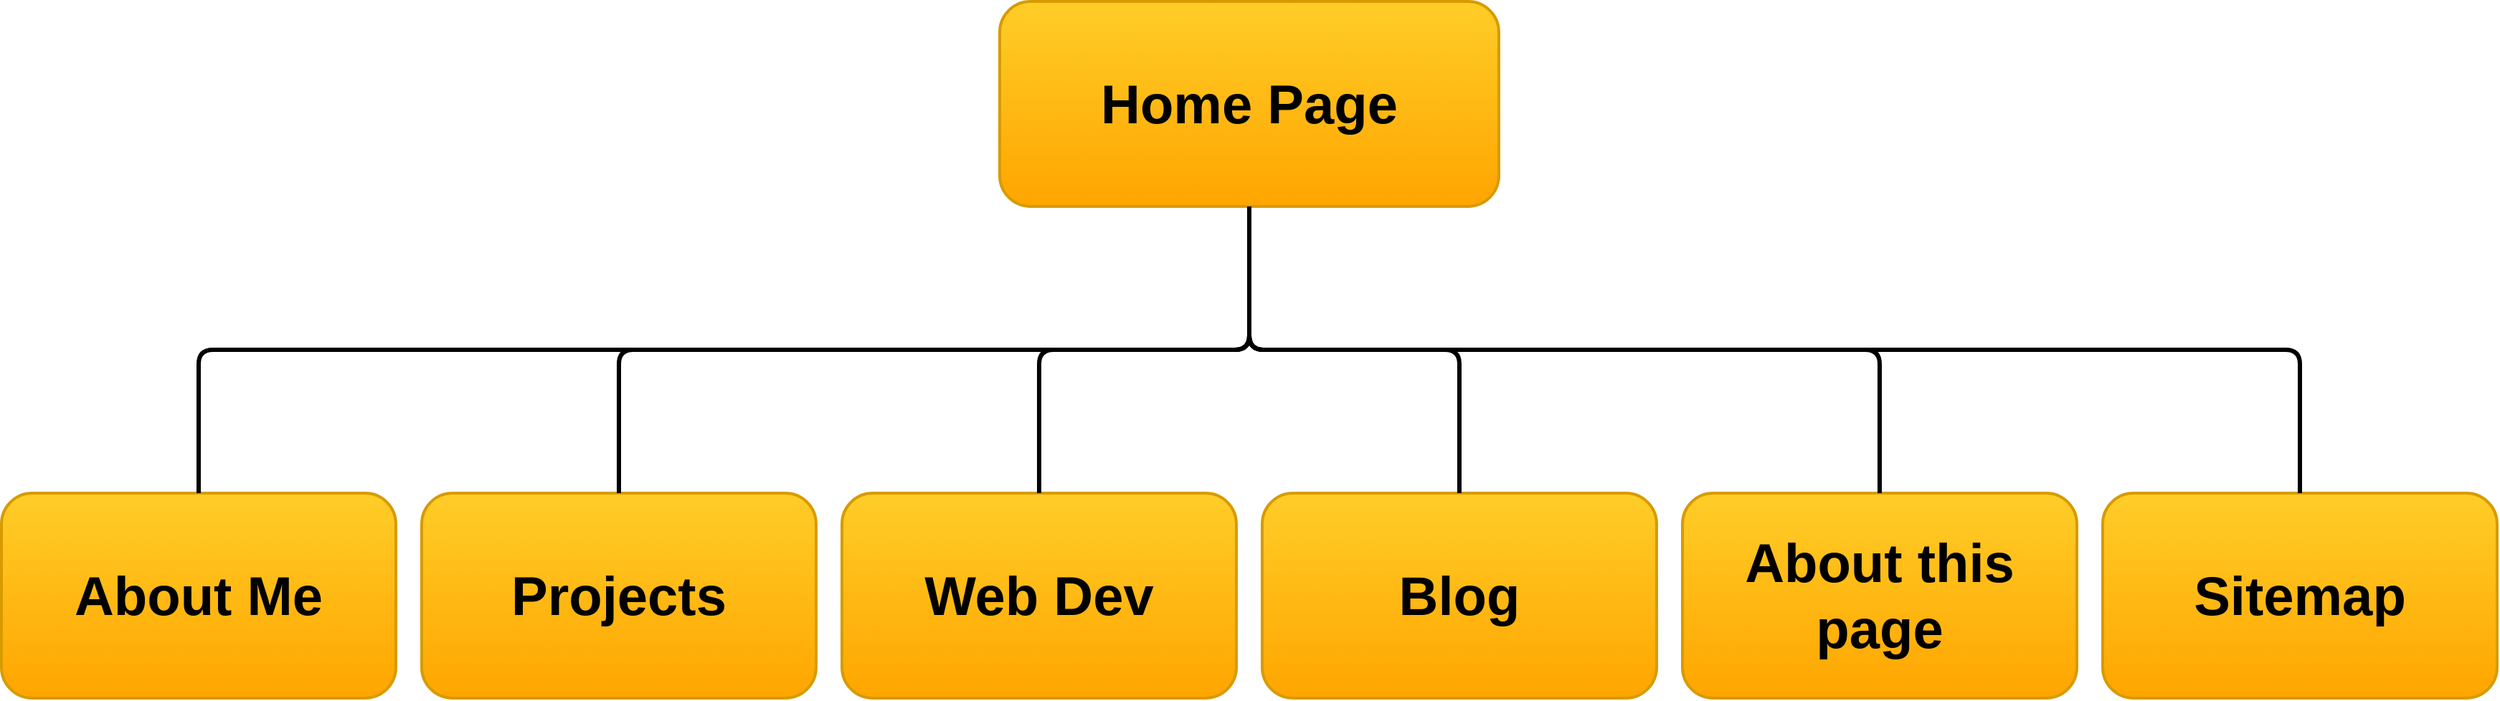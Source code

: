 <mxfile version="21.2.1" type="device">
  <diagram id="prtHgNgQTEPvFCAcTncT" name="Page-1">
    <mxGraphModel dx="2607" dy="1635" grid="0" gridSize="10" guides="1" tooltips="1" connect="1" arrows="1" fold="1" page="1" pageScale="1" pageWidth="1920" pageHeight="1200" math="0" shadow="0">
      <root>
        <mxCell id="0" />
        <mxCell id="1" parent="0" />
        <mxCell id="nR_s4A1I1_9NM_nJVrTo-2" value="&lt;font style=&quot;font-size: 38px;&quot;&gt;Home Page&lt;/font&gt;" style="rounded=1;whiteSpace=wrap;html=1;fillColor=#ffcd28;gradientColor=#ffa500;strokeColor=#d79b00;glass=0;shadow=0;fontStyle=1;strokeWidth=2;fontSize=38;" vertex="1" parent="1">
          <mxGeometry x="786" y="291" width="348" height="143" as="geometry" />
        </mxCell>
        <mxCell id="nR_s4A1I1_9NM_nJVrTo-48" value="&lt;font style=&quot;font-size: 38px;&quot;&gt;Web Dev&lt;/font&gt;" style="rounded=1;whiteSpace=wrap;html=1;fillColor=#ffcd28;gradientColor=#ffa500;strokeColor=#d79b00;glass=0;shadow=0;fontStyle=1;strokeWidth=2;fontSize=38;" vertex="1" parent="1">
          <mxGeometry x="676" y="634" width="275" height="143" as="geometry" />
        </mxCell>
        <mxCell id="nR_s4A1I1_9NM_nJVrTo-50" value="&lt;font style=&quot;font-size: 38px;&quot;&gt;Blog&lt;/font&gt;" style="rounded=1;whiteSpace=wrap;html=1;fillColor=#ffcd28;gradientColor=#ffa500;strokeColor=#d79b00;glass=0;shadow=0;fontStyle=1;strokeWidth=2;fontSize=38;" vertex="1" parent="1">
          <mxGeometry x="969" y="634" width="275" height="143" as="geometry" />
        </mxCell>
        <mxCell id="nR_s4A1I1_9NM_nJVrTo-51" value="&lt;font style=&quot;font-size: 38px;&quot;&gt;About this page&lt;/font&gt;" style="rounded=1;whiteSpace=wrap;html=1;fillColor=#ffcd28;gradientColor=#ffa500;strokeColor=#d79b00;glass=0;shadow=0;fontStyle=1;strokeWidth=2;fontSize=38;" vertex="1" parent="1">
          <mxGeometry x="1262" y="634" width="275" height="143" as="geometry" />
        </mxCell>
        <mxCell id="nR_s4A1I1_9NM_nJVrTo-52" value="&lt;font style=&quot;font-size: 38px;&quot;&gt;Sitemap&lt;/font&gt;" style="rounded=1;whiteSpace=wrap;html=1;fillColor=#ffcd28;gradientColor=#ffa500;strokeColor=#d79b00;glass=0;shadow=0;fontStyle=1;strokeWidth=2;fontSize=38;" vertex="1" parent="1">
          <mxGeometry x="1555" y="634" width="275" height="143" as="geometry" />
        </mxCell>
        <mxCell id="nR_s4A1I1_9NM_nJVrTo-53" value="&lt;font style=&quot;font-size: 38px;&quot;&gt;Projects&lt;/font&gt;" style="rounded=1;whiteSpace=wrap;html=1;fillColor=#ffcd28;gradientColor=#ffa500;strokeColor=#d79b00;glass=0;shadow=0;fontStyle=1;strokeWidth=2;fontSize=38;" vertex="1" parent="1">
          <mxGeometry x="383" y="634" width="275" height="143" as="geometry" />
        </mxCell>
        <mxCell id="nR_s4A1I1_9NM_nJVrTo-54" value="&lt;font style=&quot;font-size: 38px;&quot;&gt;About Me&lt;/font&gt;" style="rounded=1;whiteSpace=wrap;html=1;fillColor=#ffcd28;gradientColor=#ffa500;strokeColor=#d79b00;glass=0;shadow=0;fontStyle=1;strokeWidth=2;fontSize=38;" vertex="1" parent="1">
          <mxGeometry x="90" y="634" width="275" height="143" as="geometry" />
        </mxCell>
        <mxCell id="nR_s4A1I1_9NM_nJVrTo-55" value="" style="endArrow=none;html=1;rounded=1;entryX=0.5;entryY=1;entryDx=0;entryDy=0;exitX=0.5;exitY=0;exitDx=0;exitDy=0;strokeWidth=3;edgeStyle=orthogonalEdgeStyle;" edge="1" parent="1" source="nR_s4A1I1_9NM_nJVrTo-52" target="nR_s4A1I1_9NM_nJVrTo-2">
          <mxGeometry width="50" height="50" relative="1" as="geometry">
            <mxPoint x="1057" y="511" as="sourcePoint" />
            <mxPoint x="1107" y="461" as="targetPoint" />
          </mxGeometry>
        </mxCell>
        <mxCell id="nR_s4A1I1_9NM_nJVrTo-56" value="" style="endArrow=none;html=1;rounded=1;entryX=0.5;entryY=0;entryDx=0;entryDy=0;exitX=0.5;exitY=1;exitDx=0;exitDy=0;edgeStyle=orthogonalEdgeStyle;strokeWidth=3;" edge="1" parent="1" source="nR_s4A1I1_9NM_nJVrTo-2" target="nR_s4A1I1_9NM_nJVrTo-51">
          <mxGeometry width="50" height="50" relative="1" as="geometry">
            <mxPoint x="1057" y="511" as="sourcePoint" />
            <mxPoint x="1107" y="461" as="targetPoint" />
          </mxGeometry>
        </mxCell>
        <mxCell id="nR_s4A1I1_9NM_nJVrTo-57" value="" style="endArrow=none;html=1;rounded=1;entryX=0.5;entryY=0;entryDx=0;entryDy=0;exitX=0.5;exitY=1;exitDx=0;exitDy=0;edgeStyle=orthogonalEdgeStyle;strokeWidth=3;" edge="1" parent="1" source="nR_s4A1I1_9NM_nJVrTo-2" target="nR_s4A1I1_9NM_nJVrTo-50">
          <mxGeometry width="50" height="50" relative="1" as="geometry">
            <mxPoint x="1057" y="511" as="sourcePoint" />
            <mxPoint x="1107" y="461" as="targetPoint" />
          </mxGeometry>
        </mxCell>
        <mxCell id="nR_s4A1I1_9NM_nJVrTo-58" value="" style="endArrow=none;html=1;rounded=1;exitX=0.5;exitY=0;exitDx=0;exitDy=0;entryX=0.5;entryY=1;entryDx=0;entryDy=0;edgeStyle=orthogonalEdgeStyle;strokeWidth=3;" edge="1" parent="1" source="nR_s4A1I1_9NM_nJVrTo-48" target="nR_s4A1I1_9NM_nJVrTo-2">
          <mxGeometry width="50" height="50" relative="1" as="geometry">
            <mxPoint x="1057" y="511" as="sourcePoint" />
            <mxPoint x="878" y="520" as="targetPoint" />
          </mxGeometry>
        </mxCell>
        <mxCell id="nR_s4A1I1_9NM_nJVrTo-59" value="" style="endArrow=none;html=1;rounded=1;entryX=0.5;entryY=0;entryDx=0;entryDy=0;exitX=0.5;exitY=1;exitDx=0;exitDy=0;edgeStyle=orthogonalEdgeStyle;strokeWidth=3;" edge="1" parent="1" source="nR_s4A1I1_9NM_nJVrTo-2" target="nR_s4A1I1_9NM_nJVrTo-53">
          <mxGeometry width="50" height="50" relative="1" as="geometry">
            <mxPoint x="1057" y="511" as="sourcePoint" />
            <mxPoint x="1107" y="461" as="targetPoint" />
          </mxGeometry>
        </mxCell>
        <mxCell id="nR_s4A1I1_9NM_nJVrTo-63" value="" style="endArrow=none;html=1;rounded=1;entryX=0.5;entryY=1;entryDx=0;entryDy=0;exitX=0.5;exitY=0;exitDx=0;exitDy=0;edgeStyle=orthogonalEdgeStyle;strokeWidth=3;" edge="1" parent="1" source="nR_s4A1I1_9NM_nJVrTo-54" target="nR_s4A1I1_9NM_nJVrTo-2">
          <mxGeometry width="50" height="50" relative="1" as="geometry">
            <mxPoint x="1057" y="511" as="sourcePoint" />
            <mxPoint x="1107" y="461" as="targetPoint" />
          </mxGeometry>
        </mxCell>
      </root>
    </mxGraphModel>
  </diagram>
</mxfile>

